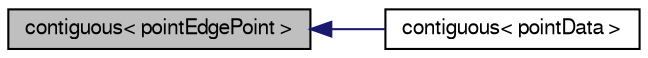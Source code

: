 digraph "contiguous&lt; pointEdgePoint &gt;"
{
  bgcolor="transparent";
  edge [fontname="FreeSans",fontsize="10",labelfontname="FreeSans",labelfontsize="10"];
  node [fontname="FreeSans",fontsize="10",shape=record];
  rankdir="LR";
  Node7469 [label="contiguous\< pointEdgePoint \>",height=0.2,width=0.4,color="black", fillcolor="grey75", style="filled", fontcolor="black"];
  Node7469 -> Node7470 [dir="back",color="midnightblue",fontsize="10",style="solid",fontname="FreeSans"];
  Node7470 [label="contiguous\< pointData \>",height=0.2,width=0.4,color="black",URL="$a21124.html#a3b92ff392c0ec2037e066caa2a8c54bf",tooltip="Data associated with pointData as contiguous as pointEdgePoint. "];
}
